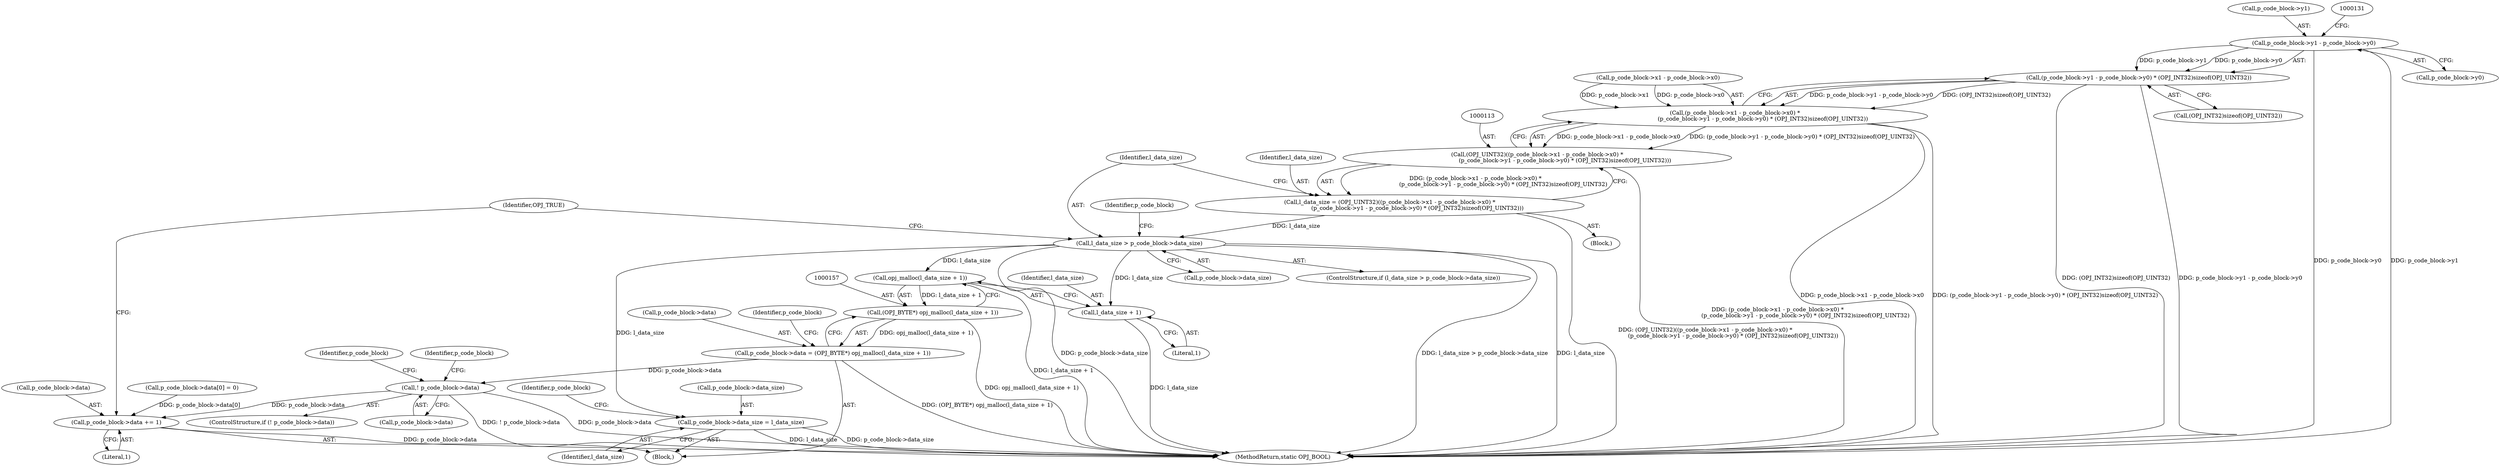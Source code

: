 digraph "0_openjpeg_397f62c0a838e15d667ef50e27d5d011d2c79c04@pointer" {
"1000123" [label="(Call,p_code_block->y1 - p_code_block->y0)"];
"1000122" [label="(Call,(p_code_block->y1 - p_code_block->y0) * (OPJ_INT32)sizeof(OPJ_UINT32))"];
"1000114" [label="(Call,(p_code_block->x1 - p_code_block->x0) *\n                               (p_code_block->y1 - p_code_block->y0) * (OPJ_INT32)sizeof(OPJ_UINT32))"];
"1000112" [label="(Call,(OPJ_UINT32)((p_code_block->x1 - p_code_block->x0) *\n                               (p_code_block->y1 - p_code_block->y0) * (OPJ_INT32)sizeof(OPJ_UINT32)))"];
"1000110" [label="(Call,l_data_size = (OPJ_UINT32)((p_code_block->x1 - p_code_block->x0) *\n                               (p_code_block->y1 - p_code_block->y0) * (OPJ_INT32)sizeof(OPJ_UINT32)))"];
"1000135" [label="(Call,l_data_size > p_code_block->data_size)"];
"1000158" [label="(Call,opj_malloc(l_data_size + 1))"];
"1000156" [label="(Call,(OPJ_BYTE*) opj_malloc(l_data_size + 1))"];
"1000152" [label="(Call,p_code_block->data = (OPJ_BYTE*) opj_malloc(l_data_size + 1))"];
"1000163" [label="(Call,! p_code_block->data)"];
"1000187" [label="(Call,p_code_block->data += 1)"];
"1000159" [label="(Call,l_data_size + 1)"];
"1000175" [label="(Call,p_code_block->data_size = l_data_size)"];
"1000135" [label="(Call,l_data_size > p_code_block->data_size)"];
"1000112" [label="(Call,(OPJ_UINT32)((p_code_block->x1 - p_code_block->x0) *\n                               (p_code_block->y1 - p_code_block->y0) * (OPJ_INT32)sizeof(OPJ_UINT32)))"];
"1000110" [label="(Call,l_data_size = (OPJ_UINT32)((p_code_block->x1 - p_code_block->x0) *\n                               (p_code_block->y1 - p_code_block->y0) * (OPJ_INT32)sizeof(OPJ_UINT32)))"];
"1000193" [label="(Identifier,OPJ_TRUE)"];
"1000175" [label="(Call,p_code_block->data_size = l_data_size)"];
"1000176" [label="(Call,p_code_block->data_size)"];
"1000163" [label="(Call,! p_code_block->data)"];
"1000122" [label="(Call,(p_code_block->y1 - p_code_block->y0) * (OPJ_INT32)sizeof(OPJ_UINT32))"];
"1000179" [label="(Identifier,l_data_size)"];
"1000108" [label="(Block,)"];
"1000170" [label="(Identifier,p_code_block)"];
"1000152" [label="(Call,p_code_block->data = (OPJ_BYTE*) opj_malloc(l_data_size + 1))"];
"1000159" [label="(Call,l_data_size + 1)"];
"1000140" [label="(Block,)"];
"1000162" [label="(ControlStructure,if (! p_code_block->data))"];
"1000187" [label="(Call,p_code_block->data += 1)"];
"1000180" [label="(Call,p_code_block->data[0] = 0)"];
"1000161" [label="(Literal,1)"];
"1000177" [label="(Identifier,p_code_block)"];
"1000153" [label="(Call,p_code_block->data)"];
"1000143" [label="(Identifier,p_code_block)"];
"1000160" [label="(Identifier,l_data_size)"];
"1000137" [label="(Call,p_code_block->data_size)"];
"1000164" [label="(Call,p_code_block->data)"];
"1000127" [label="(Call,p_code_block->y0)"];
"1000165" [label="(Identifier,p_code_block)"];
"1000115" [label="(Call,p_code_block->x1 - p_code_block->x0)"];
"1000156" [label="(Call,(OPJ_BYTE*) opj_malloc(l_data_size + 1))"];
"1000114" [label="(Call,(p_code_block->x1 - p_code_block->x0) *\n                               (p_code_block->y1 - p_code_block->y0) * (OPJ_INT32)sizeof(OPJ_UINT32))"];
"1000194" [label="(MethodReturn,static OPJ_BOOL)"];
"1000123" [label="(Call,p_code_block->y1 - p_code_block->y0)"];
"1000158" [label="(Call,opj_malloc(l_data_size + 1))"];
"1000191" [label="(Literal,1)"];
"1000130" [label="(Call,(OPJ_INT32)sizeof(OPJ_UINT32))"];
"1000124" [label="(Call,p_code_block->y1)"];
"1000136" [label="(Identifier,l_data_size)"];
"1000183" [label="(Identifier,p_code_block)"];
"1000134" [label="(ControlStructure,if (l_data_size > p_code_block->data_size))"];
"1000111" [label="(Identifier,l_data_size)"];
"1000188" [label="(Call,p_code_block->data)"];
"1000123" -> "1000122"  [label="AST: "];
"1000123" -> "1000127"  [label="CFG: "];
"1000124" -> "1000123"  [label="AST: "];
"1000127" -> "1000123"  [label="AST: "];
"1000131" -> "1000123"  [label="CFG: "];
"1000123" -> "1000194"  [label="DDG: p_code_block->y0"];
"1000123" -> "1000194"  [label="DDG: p_code_block->y1"];
"1000123" -> "1000122"  [label="DDG: p_code_block->y1"];
"1000123" -> "1000122"  [label="DDG: p_code_block->y0"];
"1000122" -> "1000114"  [label="AST: "];
"1000122" -> "1000130"  [label="CFG: "];
"1000130" -> "1000122"  [label="AST: "];
"1000114" -> "1000122"  [label="CFG: "];
"1000122" -> "1000194"  [label="DDG: (OPJ_INT32)sizeof(OPJ_UINT32)"];
"1000122" -> "1000194"  [label="DDG: p_code_block->y1 - p_code_block->y0"];
"1000122" -> "1000114"  [label="DDG: p_code_block->y1 - p_code_block->y0"];
"1000122" -> "1000114"  [label="DDG: (OPJ_INT32)sizeof(OPJ_UINT32)"];
"1000114" -> "1000112"  [label="AST: "];
"1000115" -> "1000114"  [label="AST: "];
"1000112" -> "1000114"  [label="CFG: "];
"1000114" -> "1000194"  [label="DDG: p_code_block->x1 - p_code_block->x0"];
"1000114" -> "1000194"  [label="DDG: (p_code_block->y1 - p_code_block->y0) * (OPJ_INT32)sizeof(OPJ_UINT32)"];
"1000114" -> "1000112"  [label="DDG: p_code_block->x1 - p_code_block->x0"];
"1000114" -> "1000112"  [label="DDG: (p_code_block->y1 - p_code_block->y0) * (OPJ_INT32)sizeof(OPJ_UINT32)"];
"1000115" -> "1000114"  [label="DDG: p_code_block->x1"];
"1000115" -> "1000114"  [label="DDG: p_code_block->x0"];
"1000112" -> "1000110"  [label="AST: "];
"1000113" -> "1000112"  [label="AST: "];
"1000110" -> "1000112"  [label="CFG: "];
"1000112" -> "1000194"  [label="DDG: (p_code_block->x1 - p_code_block->x0) *\n                               (p_code_block->y1 - p_code_block->y0) * (OPJ_INT32)sizeof(OPJ_UINT32)"];
"1000112" -> "1000110"  [label="DDG: (p_code_block->x1 - p_code_block->x0) *\n                               (p_code_block->y1 - p_code_block->y0) * (OPJ_INT32)sizeof(OPJ_UINT32)"];
"1000110" -> "1000108"  [label="AST: "];
"1000111" -> "1000110"  [label="AST: "];
"1000136" -> "1000110"  [label="CFG: "];
"1000110" -> "1000194"  [label="DDG: (OPJ_UINT32)((p_code_block->x1 - p_code_block->x0) *\n                               (p_code_block->y1 - p_code_block->y0) * (OPJ_INT32)sizeof(OPJ_UINT32))"];
"1000110" -> "1000135"  [label="DDG: l_data_size"];
"1000135" -> "1000134"  [label="AST: "];
"1000135" -> "1000137"  [label="CFG: "];
"1000136" -> "1000135"  [label="AST: "];
"1000137" -> "1000135"  [label="AST: "];
"1000143" -> "1000135"  [label="CFG: "];
"1000193" -> "1000135"  [label="CFG: "];
"1000135" -> "1000194"  [label="DDG: l_data_size > p_code_block->data_size"];
"1000135" -> "1000194"  [label="DDG: l_data_size"];
"1000135" -> "1000194"  [label="DDG: p_code_block->data_size"];
"1000135" -> "1000158"  [label="DDG: l_data_size"];
"1000135" -> "1000159"  [label="DDG: l_data_size"];
"1000135" -> "1000175"  [label="DDG: l_data_size"];
"1000158" -> "1000156"  [label="AST: "];
"1000158" -> "1000159"  [label="CFG: "];
"1000159" -> "1000158"  [label="AST: "];
"1000156" -> "1000158"  [label="CFG: "];
"1000158" -> "1000194"  [label="DDG: l_data_size + 1"];
"1000158" -> "1000156"  [label="DDG: l_data_size + 1"];
"1000156" -> "1000152"  [label="AST: "];
"1000157" -> "1000156"  [label="AST: "];
"1000152" -> "1000156"  [label="CFG: "];
"1000156" -> "1000194"  [label="DDG: opj_malloc(l_data_size + 1)"];
"1000156" -> "1000152"  [label="DDG: opj_malloc(l_data_size + 1)"];
"1000152" -> "1000140"  [label="AST: "];
"1000153" -> "1000152"  [label="AST: "];
"1000165" -> "1000152"  [label="CFG: "];
"1000152" -> "1000194"  [label="DDG: (OPJ_BYTE*) opj_malloc(l_data_size + 1)"];
"1000152" -> "1000163"  [label="DDG: p_code_block->data"];
"1000163" -> "1000162"  [label="AST: "];
"1000163" -> "1000164"  [label="CFG: "];
"1000164" -> "1000163"  [label="AST: "];
"1000170" -> "1000163"  [label="CFG: "];
"1000177" -> "1000163"  [label="CFG: "];
"1000163" -> "1000194"  [label="DDG: p_code_block->data"];
"1000163" -> "1000194"  [label="DDG: ! p_code_block->data"];
"1000163" -> "1000187"  [label="DDG: p_code_block->data"];
"1000187" -> "1000140"  [label="AST: "];
"1000187" -> "1000191"  [label="CFG: "];
"1000188" -> "1000187"  [label="AST: "];
"1000191" -> "1000187"  [label="AST: "];
"1000193" -> "1000187"  [label="CFG: "];
"1000187" -> "1000194"  [label="DDG: p_code_block->data"];
"1000180" -> "1000187"  [label="DDG: p_code_block->data[0]"];
"1000159" -> "1000161"  [label="CFG: "];
"1000160" -> "1000159"  [label="AST: "];
"1000161" -> "1000159"  [label="AST: "];
"1000159" -> "1000194"  [label="DDG: l_data_size"];
"1000175" -> "1000140"  [label="AST: "];
"1000175" -> "1000179"  [label="CFG: "];
"1000176" -> "1000175"  [label="AST: "];
"1000179" -> "1000175"  [label="AST: "];
"1000183" -> "1000175"  [label="CFG: "];
"1000175" -> "1000194"  [label="DDG: l_data_size"];
"1000175" -> "1000194"  [label="DDG: p_code_block->data_size"];
}
